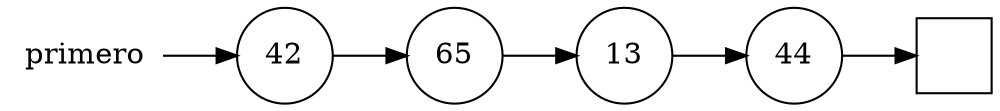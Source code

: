digraph "Lista" { rankdir=LR; HEAD [shape=plaintext label="primero"];
NULL [shape=square label=""];
node[shape=circle];
HEAD -> 42 -> 65 -> 13 -> 44 -> NULL;
 }
